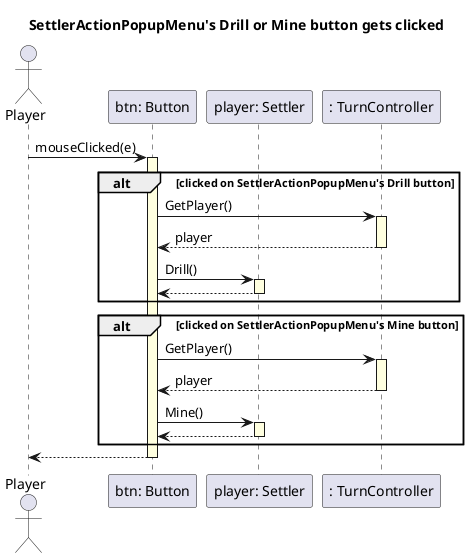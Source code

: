 @startuml seq

skinparam SequenceLifeLineBackgroundColor LightYellow

title "SettlerActionPopupMenu's Drill or Mine button gets clicked"

Actor Player as player
participant "btn: Button" as btn
participant "player: Settler" as settler
participant ": TurnController" as turn 

player -> btn ++: mouseClicked(e)

    alt clicked on SettlerActionPopupMenu's Drill button

        btn -> turn ++: GetPlayer()
        return player

        btn -> settler ++: Drill()
        return
        
    end

    alt clicked on SettlerActionPopupMenu's Mine button

        btn -> turn ++: GetPlayer()
        return player

        btn -> settler ++: Mine()
        return
        
    end

return

@enduml